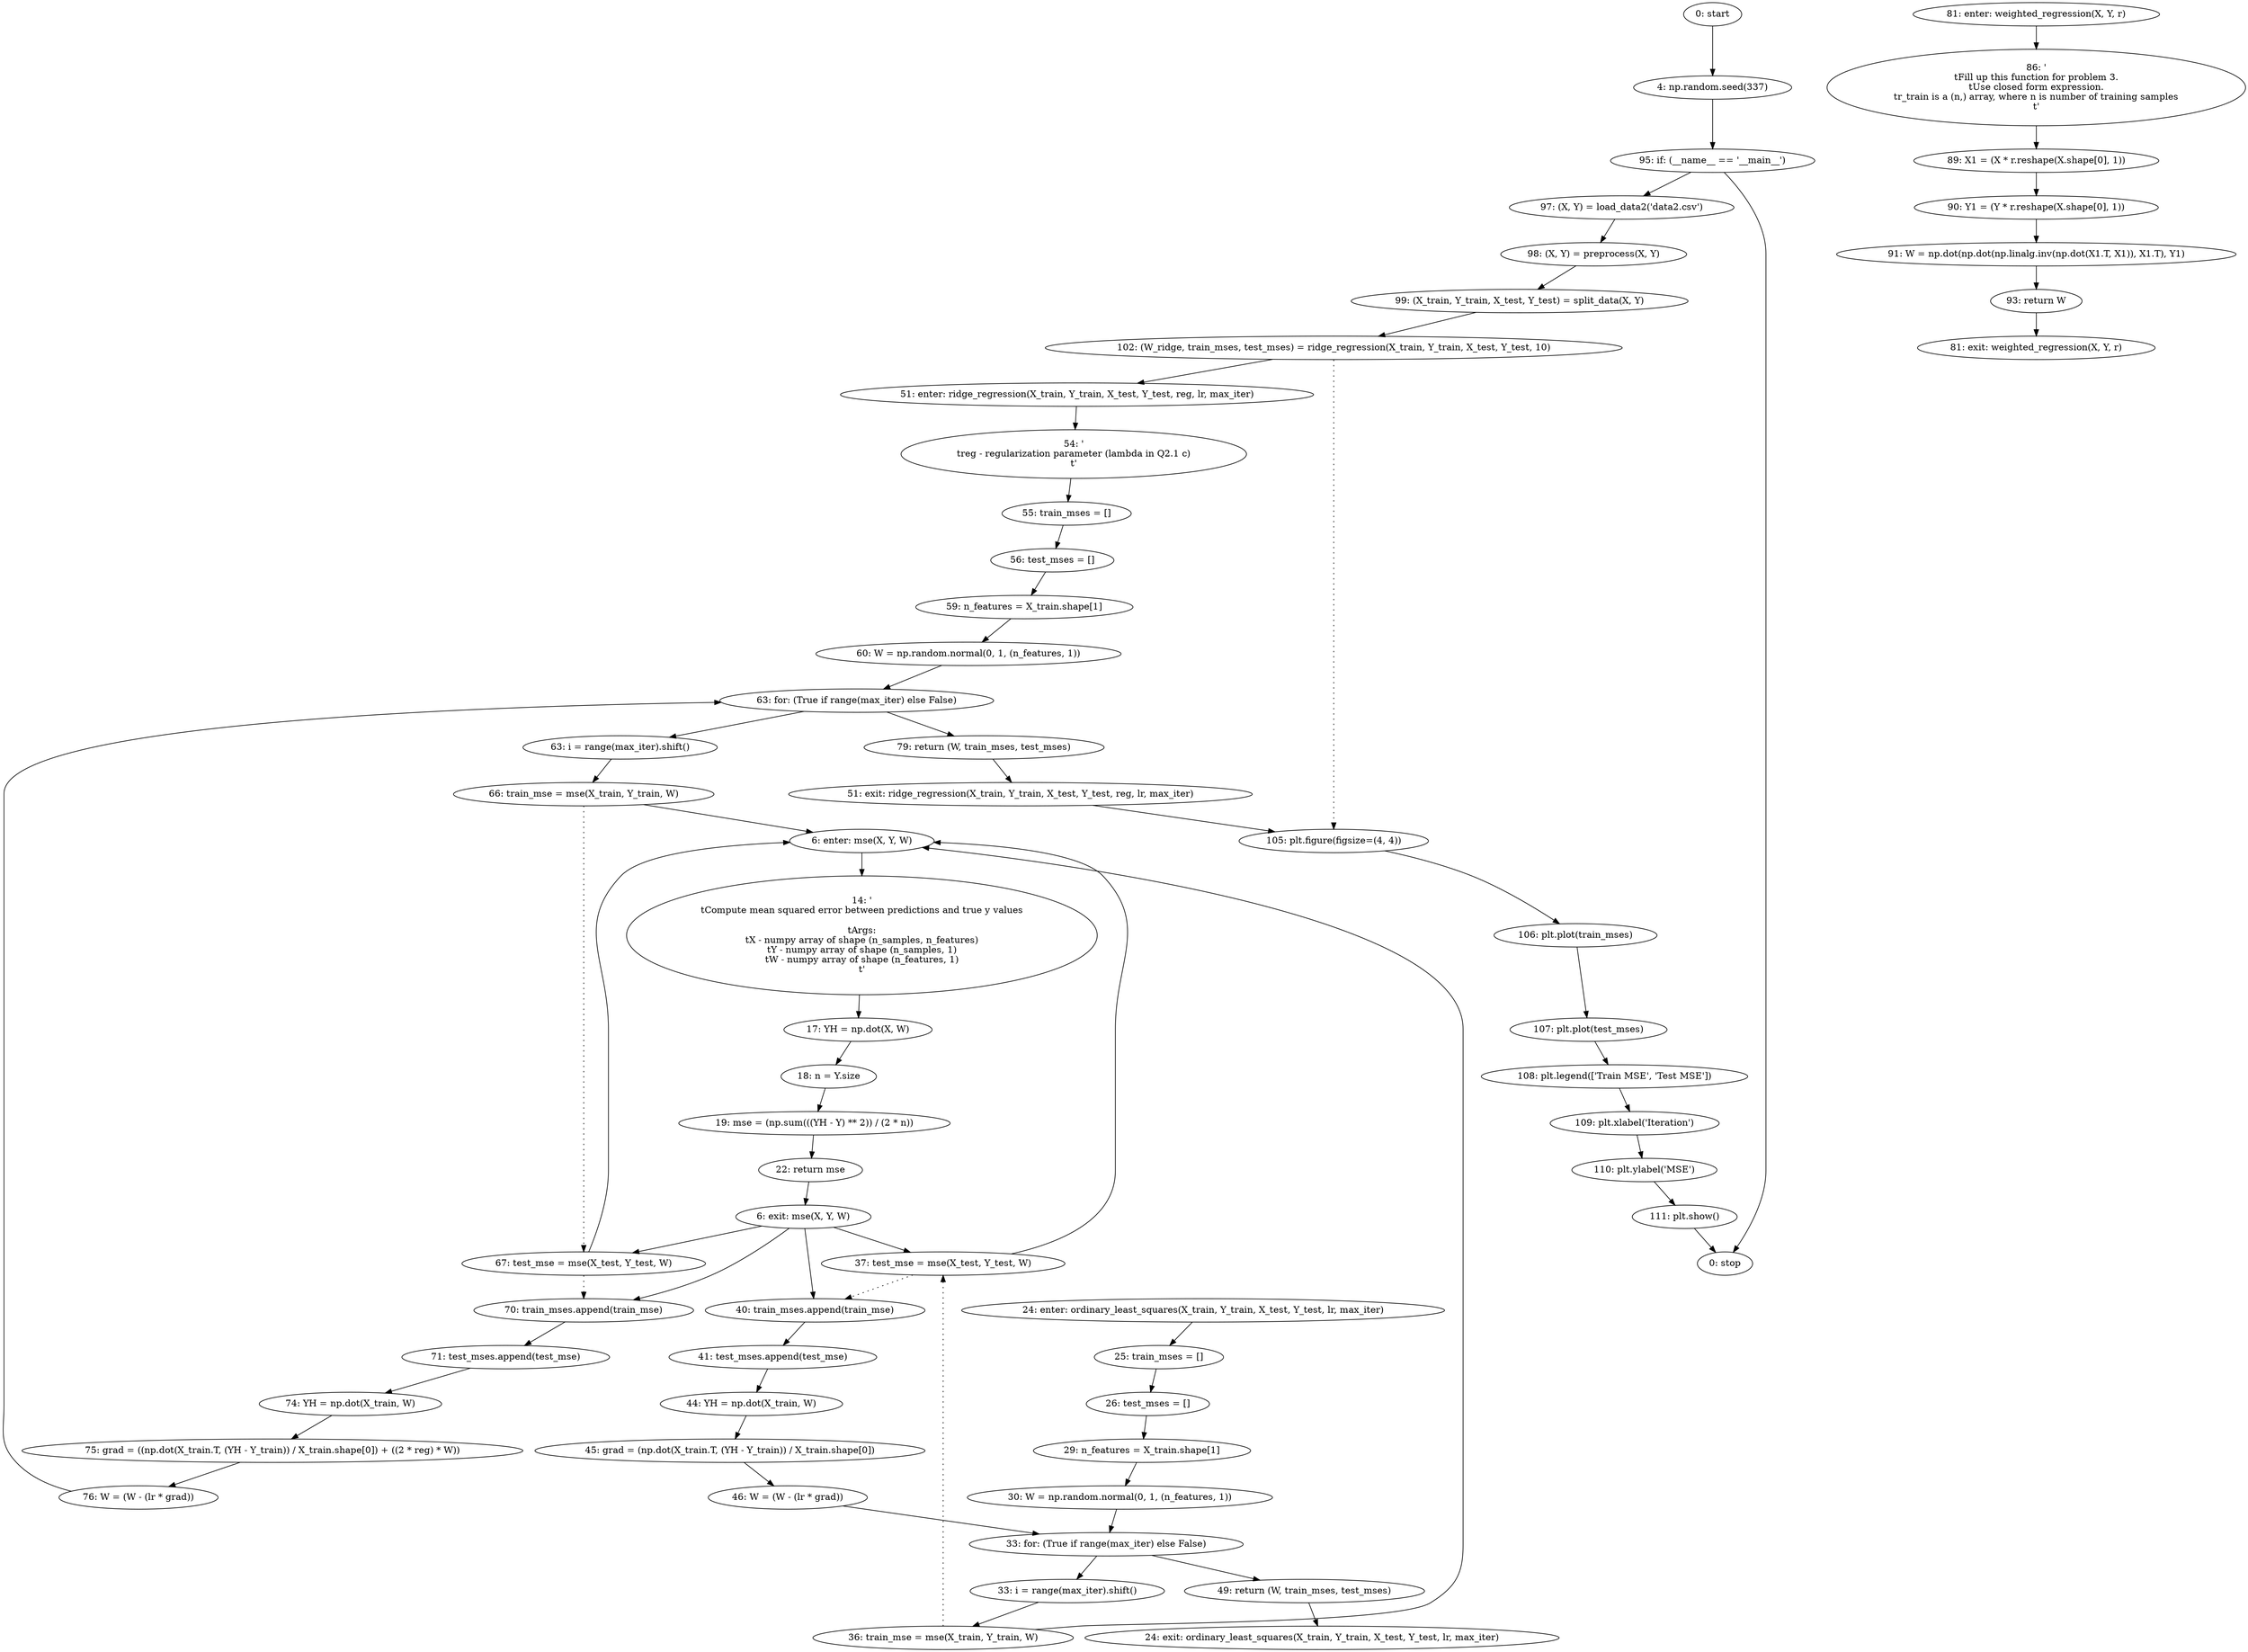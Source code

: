 strict digraph "" {
	node [label="\N"];
	0	 [label="0: start"];
	1	 [label="4: np.random.seed(337)"];
	0 -> 1;
	49	 [label="95: if: (__name__ == '__main__')"];
	1 -> 49;
	50	 [label="97: (X, Y) = load_data2('data2.csv')"];
	49 -> 50;
	61	 [label="0: stop"];
	49 -> 61;
	2	 [label="6: enter: mse(X, Y, W)"];
	4	 [label="14: '\n\tCompute mean squared error between predictions and true y values\n\n\tArgs:\n\tX - numpy array of shape (n_samples, n_features)\n\tY \
- numpy array of shape (n_samples, 1)\n\tW - numpy array of shape (n_features, 1)\n\t'"];
	2 -> 4;
	5	 [label="17: YH = np.dot(X, W)"];
	4 -> 5;
	17	 [label="36: train_mse = mse(X_train, Y_train, W)"];
	17 -> 2;
	18	 [label="37: test_mse = mse(X_test, Y_test, W)"];
	17 -> 18	 [style=dotted,
		weight=100];
	18 -> 2;
	19	 [label="40: train_mses.append(train_mse)"];
	18 -> 19	 [style=dotted,
		weight=100];
	20	 [label="41: test_mses.append(test_mse)"];
	19 -> 20;
	34	 [label="66: train_mse = mse(X_train, Y_train, W)"];
	34 -> 2;
	35	 [label="67: test_mse = mse(X_test, Y_test, W)"];
	34 -> 35	 [style=dotted,
		weight=100];
	35 -> 2;
	36	 [label="70: train_mses.append(train_mse)"];
	35 -> 36	 [style=dotted,
		weight=100];
	37	 [label="71: test_mses.append(test_mse)"];
	36 -> 37;
	3	 [label="6: exit: mse(X, Y, W)"];
	3 -> 18;
	3 -> 19;
	3 -> 35;
	3 -> 36;
	8	 [label="22: return mse"];
	8 -> 3;
	6	 [label="18: n = Y.size"];
	5 -> 6;
	7	 [label="19: mse = (np.sum(((YH - Y) ** 2)) / (2 * n))"];
	6 -> 7;
	7 -> 8;
	9	 [label="24: enter: ordinary_least_squares(X_train, Y_train, X_test, Y_test, lr, max_iter)"];
	11	 [label="25: train_mses = []"];
	9 -> 11;
	12	 [label="26: test_mses = []"];
	11 -> 12;
	10	 [label="24: exit: ordinary_least_squares(X_train, Y_train, X_test, Y_test, lr, max_iter)"];
	24	 [label="49: return (W, train_mses, test_mses)"];
	24 -> 10;
	13	 [label="29: n_features = X_train.shape[1]"];
	12 -> 13;
	14	 [label="30: W = np.random.normal(0, 1, (n_features, 1))"];
	13 -> 14;
	15	 [label="33: for: (True if range(max_iter) else False)"];
	14 -> 15;
	15 -> 24;
	16	 [label="33: i = range(max_iter).shift()"];
	15 -> 16;
	16 -> 17;
	23	 [label="46: W = (W - (lr * grad))"];
	23 -> 15;
	21	 [label="44: YH = np.dot(X_train, W)"];
	20 -> 21;
	22	 [label="45: grad = (np.dot(X_train.T, (YH - Y_train)) / X_train.shape[0])"];
	21 -> 22;
	22 -> 23;
	25	 [label="51: enter: ridge_regression(X_train, Y_train, X_test, Y_test, reg, lr, max_iter)"];
	27	 [label="54: '\n\treg - regularization parameter (lambda in Q2.1 c)\n\t'"];
	25 -> 27;
	28	 [label="55: train_mses = []"];
	27 -> 28;
	53	 [label="102: (W_ridge, train_mses, test_mses) = ridge_regression(X_train, Y_train, X_test, Y_test, 10)"];
	53 -> 25;
	54	 [label="105: plt.figure(figsize=(4, 4))"];
	53 -> 54	 [style=dotted,
		weight=100];
	55	 [label="106: plt.plot(train_mses)"];
	54 -> 55;
	26	 [label="51: exit: ridge_regression(X_train, Y_train, X_test, Y_test, reg, lr, max_iter)"];
	26 -> 54;
	41	 [label="79: return (W, train_mses, test_mses)"];
	41 -> 26;
	29	 [label="56: test_mses = []"];
	28 -> 29;
	30	 [label="59: n_features = X_train.shape[1]"];
	29 -> 30;
	31	 [label="60: W = np.random.normal(0, 1, (n_features, 1))"];
	30 -> 31;
	32	 [label="63: for: (True if range(max_iter) else False)"];
	31 -> 32;
	32 -> 41;
	33	 [label="63: i = range(max_iter).shift()"];
	32 -> 33;
	33 -> 34;
	40	 [label="76: W = (W - (lr * grad))"];
	40 -> 32;
	38	 [label="74: YH = np.dot(X_train, W)"];
	37 -> 38;
	39	 [label="75: grad = ((np.dot(X_train.T, (YH - Y_train)) / X_train.shape[0]) + ((2 * reg) * W))"];
	38 -> 39;
	39 -> 40;
	42	 [label="81: enter: weighted_regression(X, Y, r)"];
	44	 [label="86: '\n\tFill up this function for problem 3.\n\tUse closed form expression.\n\tr_train is a (n,) array, where n is number of training \
samples\n\t'"];
	42 -> 44;
	45	 [label="89: X1 = (X * r.reshape(X.shape[0], 1))"];
	44 -> 45;
	43	 [label="81: exit: weighted_regression(X, Y, r)"];
	48	 [label="93: return W"];
	48 -> 43;
	46	 [label="90: Y1 = (Y * r.reshape(X.shape[0], 1))"];
	45 -> 46;
	47	 [label="91: W = np.dot(np.dot(np.linalg.inv(np.dot(X1.T, X1)), X1.T), Y1)"];
	46 -> 47;
	47 -> 48;
	51	 [label="98: (X, Y) = preprocess(X, Y)"];
	50 -> 51;
	52	 [label="99: (X_train, Y_train, X_test, Y_test) = split_data(X, Y)"];
	51 -> 52;
	52 -> 53;
	56	 [label="107: plt.plot(test_mses)"];
	55 -> 56;
	57	 [label="108: plt.legend(['Train MSE', 'Test MSE'])"];
	56 -> 57;
	58	 [label="109: plt.xlabel('Iteration')"];
	57 -> 58;
	59	 [label="110: plt.ylabel('MSE')"];
	58 -> 59;
	60	 [label="111: plt.show()"];
	59 -> 60;
	60 -> 61;
}

